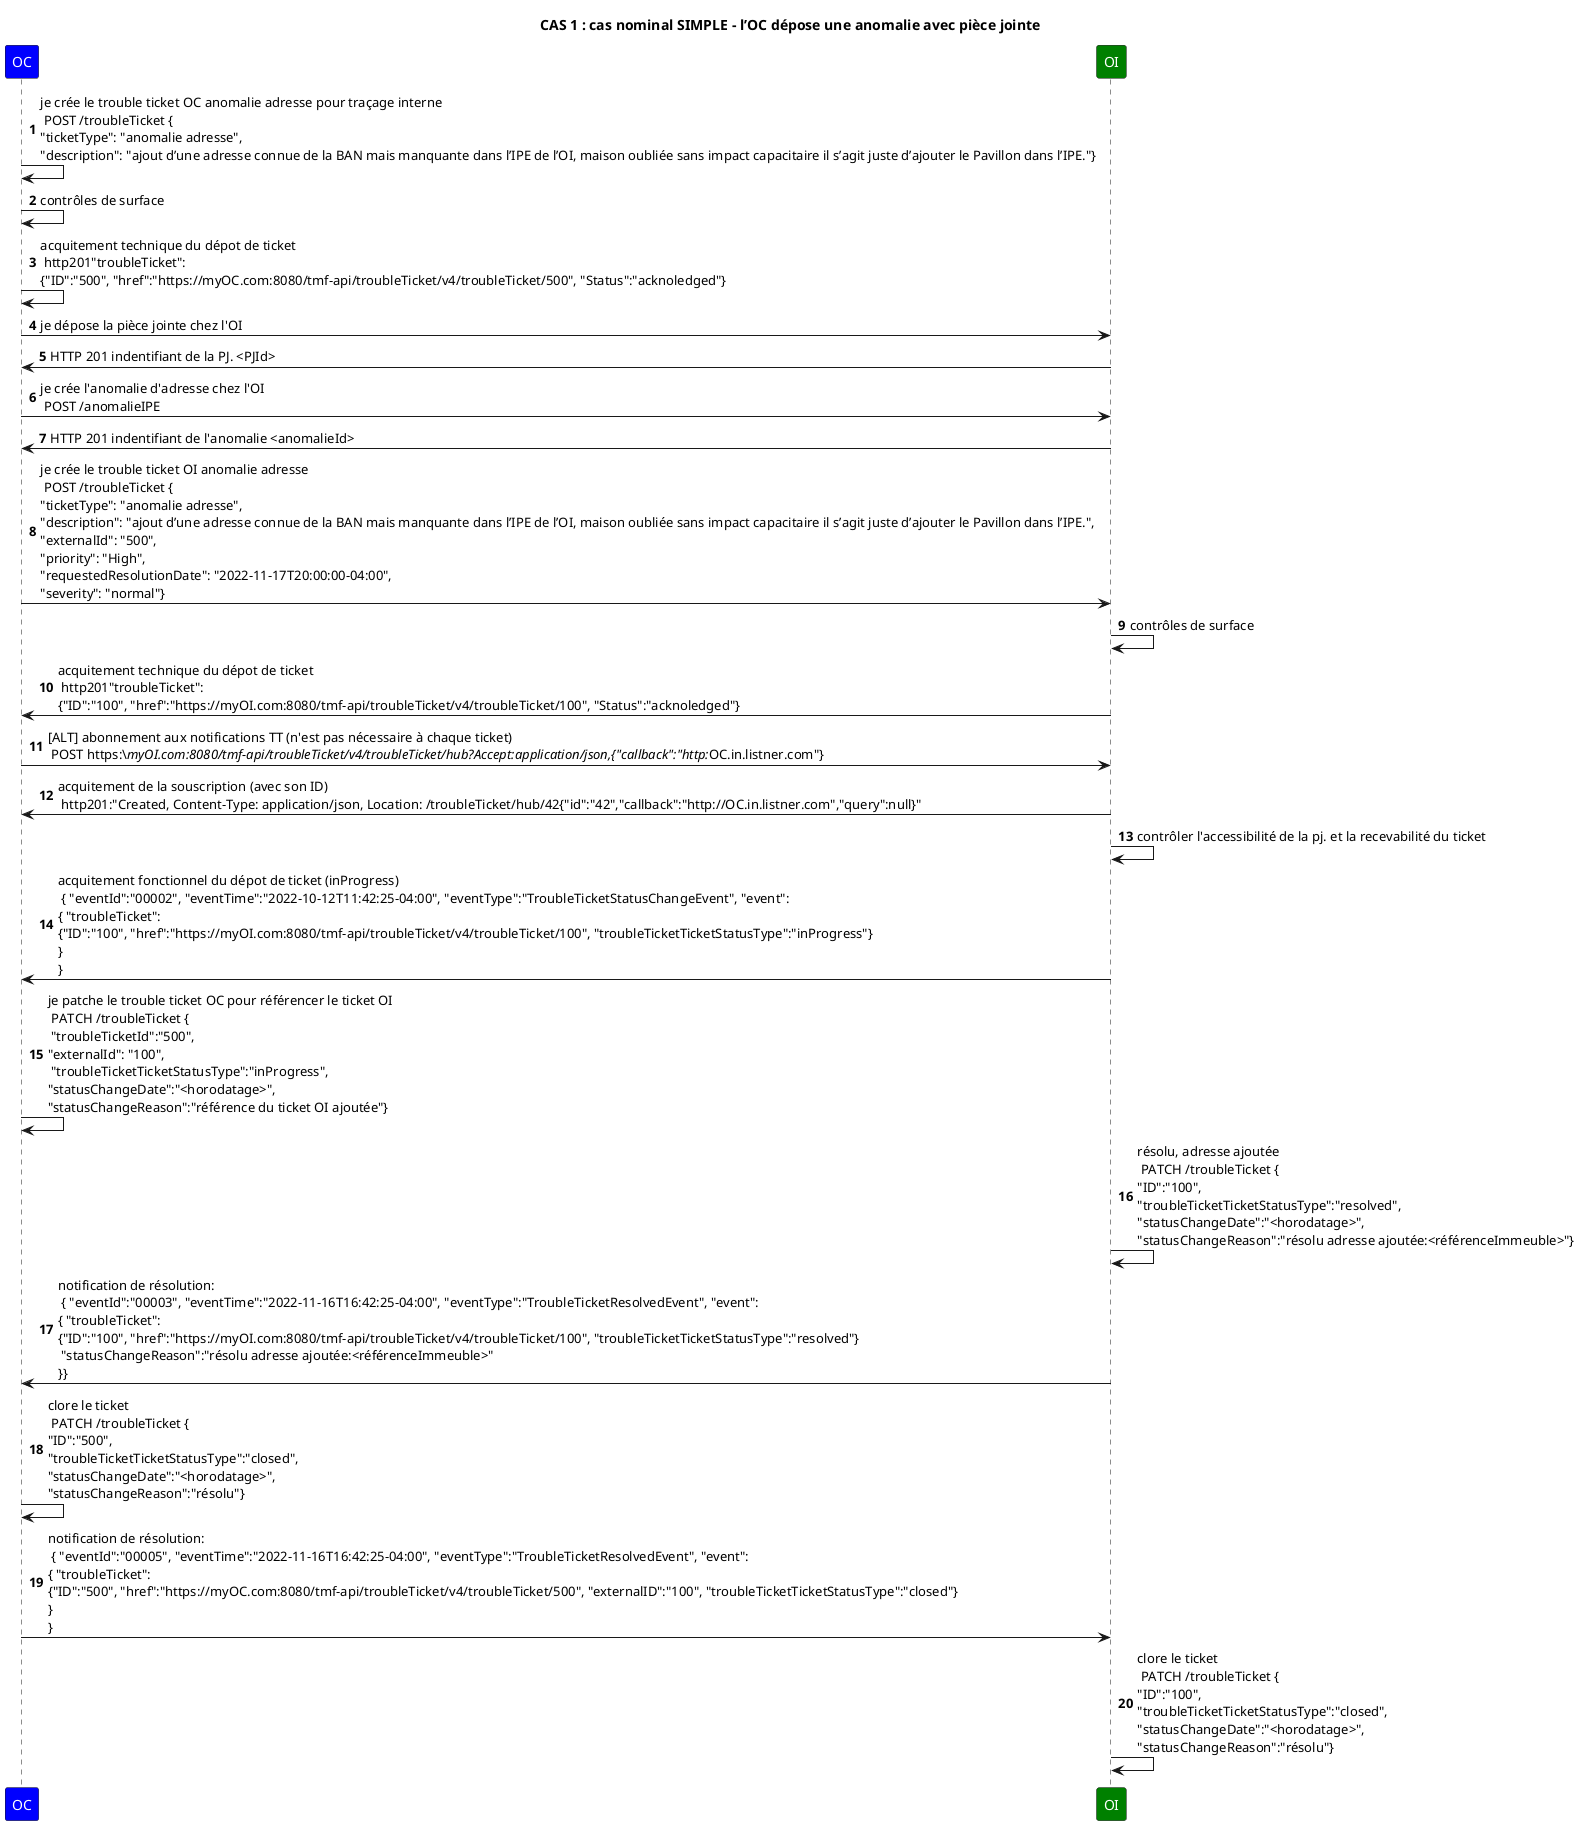 @startuml

skinparam ParticipantFontColor automatic

title: CAS 1 : cas nominal SIMPLE - l’OC dépose une anomalie avec pièce jointe 

autonumber

participant OC #Blue
participant OI #Green


OC->OC: je crée le trouble ticket OC anomalie adresse pour traçage interne \n POST /troubleTicket {\n"ticketType": "anomalie adresse",\n"description": "ajout d’une adresse connue de la BAN mais manquante dans l’IPE de l’OI, maison oubliée sans impact capacitaire il s’agit juste d’ajouter le Pavillon dans l’IPE."}
OC->OC: contrôles de surface
OC->OC: acquitement technique du dépot de ticket \n http201"troubleTicket": \n{"ID":"500", "href":"https://myOC.com:8080/tmf-api/troubleTicket/v4/troubleTicket/500", "Status":"acknoledged"}

OC->OI: je dépose la pièce jointe chez l'OI
OI->OC: HTTP 201 indentifiant de la PJ. <PJId>
OC->OI: je crée l'anomalie d'adresse chez l'OI \n POST /anomalieIPE
OI->OC: HTTP 201 indentifiant de l'anomalie <anomalieId>


OC->OI: je crée le trouble ticket OI anomalie adresse \n POST /troubleTicket {\n"ticketType": "anomalie adresse",\n"description": "ajout d’une adresse connue de la BAN mais manquante dans l’IPE de l’OI, maison oubliée sans impact capacitaire il s’agit juste d’ajouter le Pavillon dans l’IPE.",\n"externalId": "500",\n"priority": "High",\n"requestedResolutionDate": "2022-11-17T20:00:00-04:00",\n"severity": "normal"}

OI->OI: contrôles de surface

OI->OC: acquitement technique du dépot de ticket \n http201"troubleTicket": \n{"ID":"100", "href":"https://myOI.com:8080/tmf-api/troubleTicket/v4/troubleTicket/100", "Status":"acknoledged"}


OC->OI: [ALT] abonnement aux notifications TT (n'est pas nécessaire à chaque ticket) \n POST https:\//myOI.com:8080/tmf-api/troubleTicket/v4/troubleTicket/hub?Accept:application/json,{"callback":"http://OC.in.listner.com"}

OI->OC: acquitement de la souscription (avec son ID) \n http201:"Created, Content-Type: application/json, Location: /troubleTicket/hub/42{"id":"42","callback":"http://OC.in.listner.com","query":null}"


OI->OI: contrôler l'accessibilité de la pj. et la recevabilité du ticket

OI->OC: acquitement fonctionnel du dépot de ticket (inProgress) \n { "eventId":"00002", "eventTime":"2022-10-12T11:42:25-04:00", "eventType":"TroubleTicketStatusChangeEvent", "event": \n{ "troubleTicket": \n{"ID":"100", "href":"https://myOI.com:8080/tmf-api/troubleTicket/v4/troubleTicket/100", "troubleTicketTicketStatusType":"inProgress"}\n} \n}

OC->OC: je patche le trouble ticket OC pour référencer le ticket OI \n PATCH /troubleTicket {\n "troubleTicketId":"500",\n"externalId": "100",\n "troubleTicketTicketStatusType":"inProgress",\n"statusChangeDate":"<horodatage>",\n"statusChangeReason":"référence du ticket OI ajoutée"}

OI->OI: résolu, adresse ajoutée \n PATCH /troubleTicket {\n"ID":"100",\n"troubleTicketTicketStatusType":"resolved",\n"statusChangeDate":"<horodatage>",\n"statusChangeReason":"résolu adresse ajoutée:<référenceImmeuble>"}

OI->OC: notification de résolution: \n { "eventId":"00003", "eventTime":"2022-11-16T16:42:25-04:00", "eventType":"TroubleTicketResolvedEvent", "event": \n{ "troubleTicket": \n{"ID":"100", "href":"https://myOI.com:8080/tmf-api/troubleTicket/v4/troubleTicket/100", "troubleTicketTicketStatusType":"resolved"}\n "statusChangeReason":"résolu adresse ajoutée:<référenceImmeuble>"\n}}


OC->OC: clore le ticket \n PATCH /troubleTicket {\n"ID":"500",\n"troubleTicketTicketStatusType":"closed",\n"statusChangeDate":"<horodatage>",\n"statusChangeReason":"résolu"}

OC->OI: notification de résolution: \n { "eventId":"00005", "eventTime":"2022-11-16T16:42:25-04:00", "eventType":"TroubleTicketResolvedEvent", "event": \n{ "troubleTicket": \n{"ID":"500", "href":"https://myOC.com:8080/tmf-api/troubleTicket/v4/troubleTicket/500", "externalID":"100", "troubleTicketTicketStatusType":"closed"}\n} \n}



OI->OI: clore le ticket \n PATCH /troubleTicket {\n"ID":"100",\n"troubleTicketTicketStatusType":"closed",\n"statusChangeDate":"<horodatage>",\n"statusChangeReason":"résolu"}


@enduml
